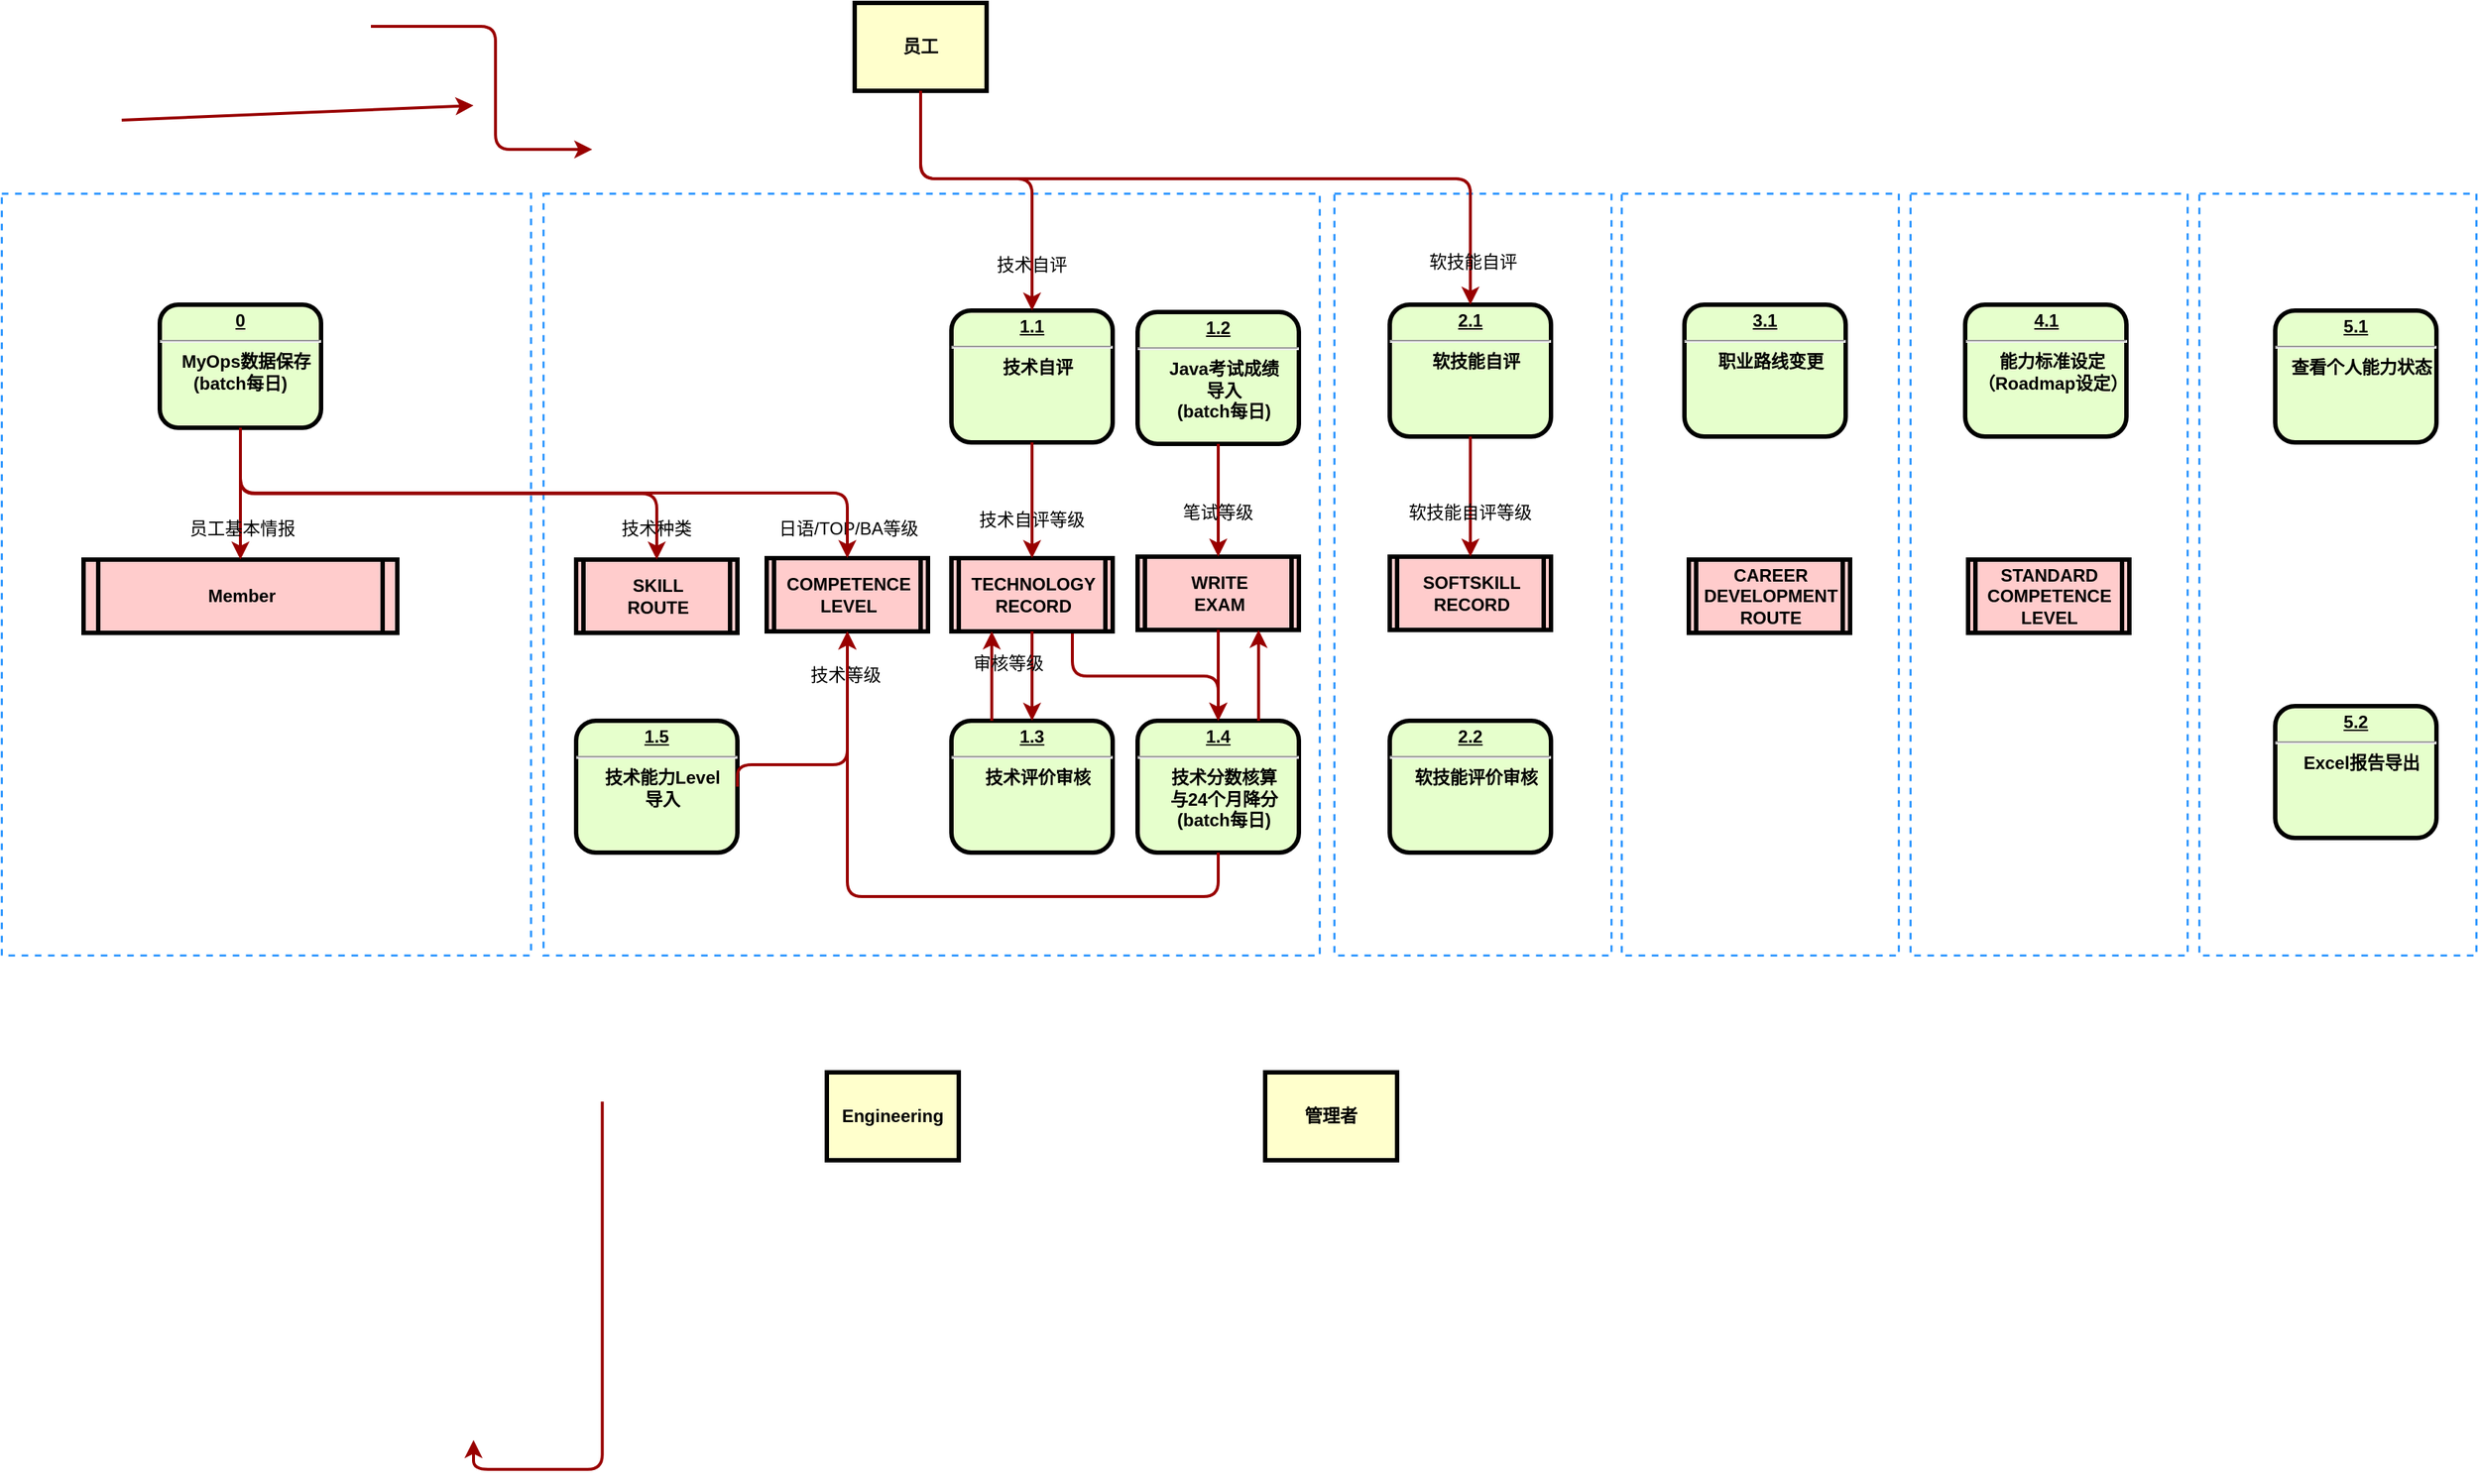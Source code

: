 <mxfile version="22.1.0" type="github">
  <diagram name="Page-1" id="c7558073-3199-34d8-9f00-42111426c3f3">
    <mxGraphModel dx="1379" dy="788" grid="1" gridSize="10" guides="1" tooltips="1" connect="1" arrows="1" fold="1" page="1" pageScale="1" pageWidth="826" pageHeight="1169" background="none" math="0" shadow="0">
      <root>
        <mxCell id="0" />
        <mxCell id="1" parent="0" />
        <mxCell id="YHrZRuPrI8IDq1-8M-Wd-82" value="" style="rounded=0;whiteSpace=wrap;html=1;fillColor=none;dashed=1;strokeColor=#3399FF;strokeWidth=1.5;align=left;" vertex="1" parent="1">
          <mxGeometry x="1627" y="160" width="189" height="520" as="geometry" />
        </mxCell>
        <mxCell id="YHrZRuPrI8IDq1-8M-Wd-80" value="" style="rounded=0;whiteSpace=wrap;html=1;fillColor=none;dashed=1;strokeColor=#3399FF;strokeWidth=1.5;align=left;" vertex="1" parent="1">
          <mxGeometry x="1430" y="160" width="189" height="520" as="geometry" />
        </mxCell>
        <mxCell id="YHrZRuPrI8IDq1-8M-Wd-78" value="" style="rounded=0;whiteSpace=wrap;html=1;fillColor=none;dashed=1;strokeColor=#3399FF;strokeWidth=1.5;align=left;" vertex="1" parent="1">
          <mxGeometry x="1233" y="160" width="189" height="520" as="geometry" />
        </mxCell>
        <mxCell id="YHrZRuPrI8IDq1-8M-Wd-73" value="" style="rounded=0;whiteSpace=wrap;html=1;fillColor=none;dashed=1;strokeColor=#3399FF;strokeWidth=1.5;align=left;" vertex="1" parent="1">
          <mxGeometry x="1037" y="160" width="189" height="520" as="geometry" />
        </mxCell>
        <mxCell id="YHrZRuPrI8IDq1-8M-Wd-74" value="" style="rounded=0;whiteSpace=wrap;html=1;fillColor=none;dashed=1;strokeColor=#3399FF;strokeWidth=1.5;align=left;" vertex="1" parent="1">
          <mxGeometry x="128" y="160" width="361" height="520" as="geometry" />
        </mxCell>
        <mxCell id="YHrZRuPrI8IDq1-8M-Wd-71" value="" style="rounded=0;whiteSpace=wrap;html=1;fillColor=none;dashed=1;strokeColor=#3399FF;strokeWidth=1.5;align=left;" vertex="1" parent="1">
          <mxGeometry x="497.5" y="160" width="529.5" height="520" as="geometry" />
        </mxCell>
        <mxCell id="2" value="&lt;p style=&quot;margin: 0px; margin-top: 4px; text-align: center; text-decoration: underline;&quot;&gt;&lt;strong&gt;0&lt;/strong&gt;&lt;/p&gt;&lt;hr&gt;&lt;p style=&quot;margin: 0px; margin-left: 8px;&quot;&gt;MyOps&lt;span style=&quot;background-color: initial;&quot;&gt;数据保存&lt;/span&gt;&lt;/p&gt;&lt;p style=&quot;margin: 0px; margin-left: 8px;&quot;&gt;&lt;/p&gt;(batch&lt;span style=&quot;background-color: initial;&quot;&gt;每日)&lt;/span&gt;" style="verticalAlign=middle;align=center;overflow=fill;fontSize=12;fontFamily=Helvetica;html=1;rounded=1;fontStyle=1;strokeWidth=3;fillColor=#E6FFCC" parent="1" vertex="1">
          <mxGeometry x="236" y="236" width="110" height="84" as="geometry" />
        </mxCell>
        <mxCell id="3" value="员工" style="whiteSpace=wrap;align=center;verticalAlign=middle;fontStyle=1;strokeWidth=3;fillColor=#FFFFCC" parent="1" vertex="1">
          <mxGeometry x="710" y="30" width="90" height="60" as="geometry" />
        </mxCell>
        <mxCell id="5" value="Member" style="shape=process;whiteSpace=wrap;align=center;verticalAlign=middle;size=0.048;fontStyle=1;strokeWidth=3;fillColor=#FFCCCC" parent="1" vertex="1">
          <mxGeometry x="184" y="410" width="214" height="50" as="geometry" />
        </mxCell>
        <mxCell id="6" value="&lt;p style=&quot;margin: 0px; margin-top: 4px; text-align: center; text-decoration: underline;&quot;&gt;1.2&lt;/p&gt;&lt;hr&gt;&lt;p style=&quot;margin: 0px; margin-left: 8px;&quot;&gt;Java考试成绩&lt;/p&gt;&lt;p style=&quot;margin: 0px; margin-left: 8px;&quot;&gt;导入&lt;br&gt;(batch每日)&lt;br&gt;&lt;/p&gt;" style="verticalAlign=middle;align=center;overflow=fill;fontSize=12;fontFamily=Helvetica;html=1;rounded=1;fontStyle=1;strokeWidth=3;fillColor=#E6FFCC" parent="1" vertex="1">
          <mxGeometry x="903" y="241" width="110" height="90" as="geometry" />
        </mxCell>
        <mxCell id="7" value="&lt;p style=&quot;margin: 0px; margin-top: 4px; text-align: center; text-decoration: underline;&quot;&gt;1.4&lt;/p&gt;&lt;hr&gt;&lt;p style=&quot;margin: 0px; margin-left: 8px;&quot;&gt;技术分数核算&lt;/p&gt;&lt;p style=&quot;margin: 0px; margin-left: 8px;&quot;&gt;与24个月降分&lt;br&gt;(batch每日)&lt;br&gt;&lt;/p&gt;" style="verticalAlign=middle;align=center;overflow=fill;fontSize=12;fontFamily=Helvetica;html=1;rounded=1;fontStyle=1;strokeWidth=3;fillColor=#E6FFCC" parent="1" vertex="1">
          <mxGeometry x="903" y="520" width="110" height="90" as="geometry" />
        </mxCell>
        <mxCell id="8" value="&lt;p style=&quot;margin: 0px; margin-top: 4px; text-align: center; text-decoration: underline;&quot;&gt;1.1&lt;/p&gt;&lt;hr&gt;&lt;p style=&quot;margin: 0px; margin-left: 8px;&quot;&gt;技术自评&lt;/p&gt;" style="verticalAlign=middle;align=center;overflow=fill;fontSize=12;fontFamily=Helvetica;html=1;rounded=1;fontStyle=1;strokeWidth=3;fillColor=#E6FFCC" parent="1" vertex="1">
          <mxGeometry x="776" y="240" width="110" height="90" as="geometry" />
        </mxCell>
        <mxCell id="12" value="管理者" style="whiteSpace=wrap;align=center;verticalAlign=middle;fontStyle=1;strokeWidth=3;fillColor=#FFFFCC" parent="1" vertex="1">
          <mxGeometry x="990" y="760" width="90" height="60" as="geometry" />
        </mxCell>
        <mxCell id="14" value="Engineering" style="whiteSpace=wrap;align=center;verticalAlign=middle;fontStyle=1;strokeWidth=3;fillColor=#FFFFCC" parent="1" vertex="1">
          <mxGeometry x="691" y="760.0" width="90" height="60" as="geometry" />
        </mxCell>
        <mxCell id="36" value="" style="edgeStyle=none;noEdgeStyle=1;strokeColor=#990000;strokeWidth=2" parent="1" edge="1">
          <mxGeometry width="100" height="100" relative="1" as="geometry">
            <mxPoint x="210" y="109.996" as="sourcePoint" />
            <mxPoint x="450" y="100" as="targetPoint" />
          </mxGeometry>
        </mxCell>
        <mxCell id="60" value="日语/TOP/BA等级" style="text;spacingTop=-5;align=center" parent="1" vertex="1">
          <mxGeometry x="691.0" y="380.0" width="30" height="20" as="geometry" />
        </mxCell>
        <mxCell id="65" value="" style="edgeStyle=elbowEdgeStyle;elbow=horizontal;strokeColor=#990000;strokeWidth=2;exitX=0.5;exitY=1;exitDx=0;exitDy=0;entryX=0.5;entryY=0;entryDx=0;entryDy=0;" parent="1" edge="1">
          <mxGeometry width="100" height="100" relative="1" as="geometry">
            <mxPoint x="380" y="46" as="sourcePoint" />
            <mxPoint x="531" y="130" as="targetPoint" />
            <Array as="points">
              <mxPoint x="465" y="90" />
            </Array>
          </mxGeometry>
        </mxCell>
        <mxCell id="66" value="" style="edgeStyle=elbowEdgeStyle;elbow=vertical;strokeColor=#990000;strokeWidth=2;exitX=0.5;exitY=1;exitDx=0;exitDy=0;entryX=0.5;entryY=0;entryDx=0;entryDy=0;" parent="1" edge="1" target="8" source="3">
          <mxGeometry width="100" height="100" relative="1" as="geometry">
            <mxPoint x="1027" y="150" as="sourcePoint" />
            <mxPoint x="960.5" y="30" as="targetPoint" />
            <Array as="points">
              <mxPoint x="830" y="150" />
            </Array>
          </mxGeometry>
        </mxCell>
        <mxCell id="t2B5cQSSnt68LuHzUedQ-99" value="COMPETENCE&#xa;LEVEL" style="shape=process;whiteSpace=wrap;align=center;verticalAlign=middle;size=0.048;fontStyle=1;strokeWidth=3;fillColor=#FFCCCC" parent="1" vertex="1">
          <mxGeometry x="650" y="409" width="110" height="50" as="geometry" />
        </mxCell>
        <mxCell id="t2B5cQSSnt68LuHzUedQ-104" value="" style="edgeStyle=elbowEdgeStyle;elbow=vertical;entryX=0.5;entryY=0;strokeColor=#990000;strokeWidth=2;exitX=0.5;exitY=1;exitDx=0;exitDy=0;entryDx=0;entryDy=0;" parent="1" source="2" target="5" edge="1">
          <mxGeometry width="100" height="100" relative="1" as="geometry">
            <mxPoint x="147" y="572" as="sourcePoint" />
            <mxPoint x="246" y="451" as="targetPoint" />
          </mxGeometry>
        </mxCell>
        <mxCell id="t2B5cQSSnt68LuHzUedQ-105" value="" style="edgeStyle=elbowEdgeStyle;elbow=vertical;entryX=0.5;entryY=0;strokeColor=#990000;strokeWidth=2;exitX=0.5;exitY=1;exitDx=0;exitDy=0;entryDx=0;entryDy=0;" parent="1" source="2" target="t2B5cQSSnt68LuHzUedQ-99" edge="1">
          <mxGeometry width="100" height="100" relative="1" as="geometry">
            <mxPoint x="406" y="311" as="sourcePoint" />
            <mxPoint x="321" y="402" as="targetPoint" />
          </mxGeometry>
        </mxCell>
        <mxCell id="t2B5cQSSnt68LuHzUedQ-107" value="员工基本情报" style="text;spacingTop=-5;align=center" parent="1" vertex="1">
          <mxGeometry x="280" y="380" width="25" height="20" as="geometry" />
        </mxCell>
        <mxCell id="t2B5cQSSnt68LuHzUedQ-108" value="SKILL&#xa;ROUTE" style="shape=process;whiteSpace=wrap;align=center;verticalAlign=middle;size=0.048;fontStyle=1;strokeWidth=3;fillColor=#FFCCCC" parent="1" vertex="1">
          <mxGeometry x="520" y="410" width="110" height="50" as="geometry" />
        </mxCell>
        <mxCell id="t2B5cQSSnt68LuHzUedQ-111" value="" style="edgeStyle=elbowEdgeStyle;elbow=vertical;entryX=0.5;entryY=0;strokeColor=#990000;strokeWidth=2;entryDx=0;entryDy=0;exitX=0.5;exitY=1;exitDx=0;exitDy=0;" parent="1" source="2" target="t2B5cQSSnt68LuHzUedQ-108" edge="1">
          <mxGeometry width="100" height="100" relative="1" as="geometry">
            <mxPoint x="306" y="301" as="sourcePoint" />
            <mxPoint x="458" y="361.0" as="targetPoint" />
          </mxGeometry>
        </mxCell>
        <mxCell id="t2B5cQSSnt68LuHzUedQ-110" value="技术种类" style="text;spacingTop=-5;align=center" parent="1" vertex="1">
          <mxGeometry x="560.0" y="380.0" width="30" height="20" as="geometry" />
        </mxCell>
        <mxCell id="t2B5cQSSnt68LuHzUedQ-113" style="edgeStyle=orthogonalEdgeStyle;rounded=0;orthogonalLoop=1;jettySize=auto;html=1;exitX=0.5;exitY=1;exitDx=0;exitDy=0;" parent="1" source="6" target="6" edge="1">
          <mxGeometry relative="1" as="geometry" />
        </mxCell>
        <mxCell id="t2B5cQSSnt68LuHzUedQ-116" value="&lt;p style=&quot;margin: 0px; margin-top: 4px; text-align: center; text-decoration: underline;&quot;&gt;1.3&lt;/p&gt;&lt;hr&gt;&lt;p style=&quot;margin: 0px; margin-left: 8px;&quot;&gt;技术评价审核&lt;/p&gt;" style="verticalAlign=middle;align=center;overflow=fill;fontSize=12;fontFamily=Helvetica;html=1;rounded=1;fontStyle=1;strokeWidth=3;fillColor=#E6FFCC" parent="1" vertex="1">
          <mxGeometry x="776" y="520" width="110" height="90" as="geometry" />
        </mxCell>
        <mxCell id="t2B5cQSSnt68LuHzUedQ-120" value="&lt;p style=&quot;margin: 0px; margin-top: 4px; text-align: center; text-decoration: underline;&quot;&gt;&lt;strong&gt;5.2&lt;/strong&gt;&lt;/p&gt;&lt;hr&gt;&lt;p style=&quot;margin: 0px; margin-left: 8px;&quot;&gt;Excel报告导出&lt;/p&gt;" style="verticalAlign=middle;align=center;overflow=fill;fontSize=12;fontFamily=Helvetica;html=1;rounded=1;fontStyle=1;strokeWidth=3;fillColor=#E6FFCC" parent="1" vertex="1">
          <mxGeometry x="1679" y="510" width="110" height="90" as="geometry" />
        </mxCell>
        <mxCell id="YHrZRuPrI8IDq1-8M-Wd-66" value="&lt;p style=&quot;margin: 0px; margin-top: 4px; text-align: center; text-decoration: underline;&quot;&gt;&lt;strong&gt;2.2&lt;/strong&gt;&lt;/p&gt;&lt;hr&gt;&lt;p style=&quot;margin: 0px; margin-left: 8px;&quot;&gt;软技能评价审核&lt;/p&gt;" style="verticalAlign=middle;align=center;overflow=fill;fontSize=12;fontFamily=Helvetica;html=1;rounded=1;fontStyle=1;strokeWidth=3;fillColor=#E6FFCC" vertex="1" parent="1">
          <mxGeometry x="1075" y="520" width="110" height="90" as="geometry" />
        </mxCell>
        <mxCell id="YHrZRuPrI8IDq1-8M-Wd-69" value="&lt;p style=&quot;margin: 0px; margin-top: 4px; text-align: center; text-decoration: underline;&quot;&gt;&lt;strong&gt;2.1&lt;/strong&gt;&lt;/p&gt;&lt;hr&gt;&lt;p style=&quot;margin: 0px; margin-left: 8px;&quot;&gt;软技能自评&lt;/p&gt;" style="verticalAlign=middle;align=center;overflow=fill;fontSize=12;fontFamily=Helvetica;html=1;rounded=1;fontStyle=1;strokeWidth=3;fillColor=#E6FFCC" vertex="1" parent="1">
          <mxGeometry x="1075" y="236" width="110" height="90" as="geometry" />
        </mxCell>
        <mxCell id="YHrZRuPrI8IDq1-8M-Wd-70" value="&lt;p style=&quot;margin: 0px; margin-top: 4px; text-align: center; text-decoration: underline;&quot;&gt;1.5&lt;/p&gt;&lt;hr&gt;&lt;p style=&quot;margin: 0px; margin-left: 8px;&quot;&gt;技术能力Level&lt;/p&gt;&lt;p style=&quot;margin: 0px; margin-left: 8px;&quot;&gt;导入&lt;/p&gt;" style="verticalAlign=middle;align=center;overflow=fill;fontSize=12;fontFamily=Helvetica;html=1;rounded=1;fontStyle=1;strokeWidth=3;fillColor=#E6FFCC" vertex="1" parent="1">
          <mxGeometry x="520" y="520" width="110" height="90" as="geometry" />
        </mxCell>
        <mxCell id="YHrZRuPrI8IDq1-8M-Wd-77" value="&lt;p style=&quot;margin: 0px; margin-top: 4px; text-align: center; text-decoration: underline;&quot;&gt;&lt;strong&gt;3.1&lt;/strong&gt;&lt;/p&gt;&lt;hr&gt;&lt;p style=&quot;margin: 0px; margin-left: 8px;&quot;&gt;职业路线变更&lt;/p&gt;" style="verticalAlign=middle;align=center;overflow=fill;fontSize=12;fontFamily=Helvetica;html=1;rounded=1;fontStyle=1;strokeWidth=3;fillColor=#E6FFCC" vertex="1" parent="1">
          <mxGeometry x="1276" y="236" width="110" height="90" as="geometry" />
        </mxCell>
        <mxCell id="YHrZRuPrI8IDq1-8M-Wd-79" value="&lt;p style=&quot;margin: 0px; margin-top: 4px; text-align: center; text-decoration: underline;&quot;&gt;&lt;strong&gt;4.1&lt;/strong&gt;&lt;/p&gt;&lt;hr&gt;&lt;p style=&quot;margin: 0px; margin-left: 8px;&quot;&gt;能力标准设定&lt;/p&gt;&lt;p style=&quot;margin: 0px; margin-left: 8px;&quot;&gt;（Roadmap设定）&lt;/p&gt;" style="verticalAlign=middle;align=center;overflow=fill;fontSize=12;fontFamily=Helvetica;html=1;rounded=1;fontStyle=1;strokeWidth=3;fillColor=#E6FFCC" vertex="1" parent="1">
          <mxGeometry x="1467.5" y="236" width="110" height="90" as="geometry" />
        </mxCell>
        <mxCell id="YHrZRuPrI8IDq1-8M-Wd-81" value="&lt;p style=&quot;margin: 0px; margin-top: 4px; text-align: center; text-decoration: underline;&quot;&gt;&lt;strong&gt;5.1&lt;/strong&gt;&lt;/p&gt;&lt;hr&gt;&lt;p style=&quot;margin: 0px; margin-left: 8px;&quot;&gt;查看个人能力状态&lt;/p&gt;" style="verticalAlign=middle;align=center;overflow=fill;fontSize=12;fontFamily=Helvetica;html=1;rounded=1;fontStyle=1;strokeWidth=3;fillColor=#E6FFCC" vertex="1" parent="1">
          <mxGeometry x="1679" y="240" width="110" height="90" as="geometry" />
        </mxCell>
        <mxCell id="YHrZRuPrI8IDq1-8M-Wd-83" value="WRITE&#xa;EXAM" style="shape=process;whiteSpace=wrap;align=center;verticalAlign=middle;size=0.048;fontStyle=1;strokeWidth=3;fillColor=#FFCCCC" vertex="1" parent="1">
          <mxGeometry x="903" y="408" width="110" height="50" as="geometry" />
        </mxCell>
        <mxCell id="YHrZRuPrI8IDq1-8M-Wd-84" value="CAREER&#xa;DEVELOPMENT&#xa;ROUTE" style="shape=process;whiteSpace=wrap;align=center;verticalAlign=middle;size=0.048;fontStyle=1;strokeWidth=3;fillColor=#FFCCCC" vertex="1" parent="1">
          <mxGeometry x="1279" y="410" width="110" height="50" as="geometry" />
        </mxCell>
        <mxCell id="YHrZRuPrI8IDq1-8M-Wd-85" value="STANDARD&#xa;COMPETENCE&#xa;LEVEL" style="shape=process;whiteSpace=wrap;align=center;verticalAlign=middle;size=0.048;fontStyle=1;strokeWidth=3;fillColor=#FFCCCC" vertex="1" parent="1">
          <mxGeometry x="1469.5" y="410" width="110" height="50" as="geometry" />
        </mxCell>
        <mxCell id="YHrZRuPrI8IDq1-8M-Wd-86" value="" style="edgeStyle=elbowEdgeStyle;elbow=vertical;entryX=0.5;entryY=0;strokeColor=#990000;strokeWidth=2;exitX=0.5;exitY=1;exitDx=0;exitDy=0;entryDx=0;entryDy=0;" edge="1" parent="1" source="6" target="YHrZRuPrI8IDq1-8M-Wd-83">
          <mxGeometry width="100" height="100" relative="1" as="geometry">
            <mxPoint x="535" y="389" as="sourcePoint" />
            <mxPoint x="1119" y="479" as="targetPoint" />
            <Array as="points">
              <mxPoint x="972" y="369" />
            </Array>
          </mxGeometry>
        </mxCell>
        <mxCell id="YHrZRuPrI8IDq1-8M-Wd-90" value="" style="edgeStyle=elbowEdgeStyle;elbow=vertical;strokeColor=#990000;strokeWidth=2;exitX=0.75;exitY=1;exitDx=0;exitDy=0;" edge="1" parent="1" source="YHrZRuPrI8IDq1-8M-Wd-92" target="7">
          <mxGeometry width="100" height="100" relative="1" as="geometry">
            <mxPoint x="505.5" y="720" as="sourcePoint" />
            <mxPoint x="781" y="740" as="targetPoint" />
          </mxGeometry>
        </mxCell>
        <mxCell id="YHrZRuPrI8IDq1-8M-Wd-92" value="TECHNOLOGY&#xa;RECORD" style="shape=process;whiteSpace=wrap;align=center;verticalAlign=middle;size=0.048;fontStyle=1;strokeWidth=3;fillColor=#FFCCCC" vertex="1" parent="1">
          <mxGeometry x="776" y="409" width="110" height="50" as="geometry" />
        </mxCell>
        <mxCell id="YHrZRuPrI8IDq1-8M-Wd-93" value="" style="edgeStyle=elbowEdgeStyle;elbow=vertical;entryX=0.5;entryY=0;strokeColor=#990000;strokeWidth=2;entryDx=0;entryDy=0;exitX=0.5;exitY=1;exitDx=0;exitDy=0;" edge="1" parent="1" source="8" target="YHrZRuPrI8IDq1-8M-Wd-92">
          <mxGeometry width="100" height="100" relative="1" as="geometry">
            <mxPoint x="736" y="317" as="sourcePoint" />
            <mxPoint x="997" y="400" as="targetPoint" />
            <Array as="points">
              <mxPoint x="811" y="341" />
            </Array>
          </mxGeometry>
        </mxCell>
        <mxCell id="YHrZRuPrI8IDq1-8M-Wd-97" value="" style="edgeStyle=elbowEdgeStyle;elbow=vertical;strokeColor=#990000;strokeWidth=2;exitX=0.5;exitY=1;exitDx=0;exitDy=0;entryX=0.471;entryY=1;entryDx=0;entryDy=0;entryPerimeter=0;" edge="1" parent="1">
          <mxGeometry width="100" height="100" relative="1" as="geometry">
            <mxPoint x="537.84" y="780" as="sourcePoint" />
            <mxPoint x="449.999" y="1011" as="targetPoint" />
            <Array as="points">
              <mxPoint x="356.84" y="1031" />
              <mxPoint x="506.84" y="992" />
            </Array>
          </mxGeometry>
        </mxCell>
        <mxCell id="YHrZRuPrI8IDq1-8M-Wd-98" value="" style="edgeStyle=none;noEdgeStyle=1;strokeColor=#990000;strokeWidth=2;exitX=0.75;exitY=1;exitDx=0;exitDy=0;entryX=0.75;entryY=0;entryDx=0;entryDy=0;" edge="1" parent="1">
          <mxGeometry width="100" height="100" relative="1" as="geometry">
            <mxPoint x="831" y="459" as="sourcePoint" />
            <mxPoint x="831" y="520" as="targetPoint" />
          </mxGeometry>
        </mxCell>
        <mxCell id="YHrZRuPrI8IDq1-8M-Wd-101" value="" style="edgeStyle=none;noEdgeStyle=1;strokeColor=#990000;strokeWidth=2;exitX=0.25;exitY=0;exitDx=0;exitDy=0;entryX=0.25;entryY=1;entryDx=0;entryDy=0;" edge="1" parent="1" source="t2B5cQSSnt68LuHzUedQ-116" target="YHrZRuPrI8IDq1-8M-Wd-92">
          <mxGeometry width="100" height="100" relative="1" as="geometry">
            <mxPoint x="720" y="490" as="sourcePoint" />
            <mxPoint x="720" y="551" as="targetPoint" />
          </mxGeometry>
        </mxCell>
        <mxCell id="YHrZRuPrI8IDq1-8M-Wd-106" value="" style="edgeStyle=elbowEdgeStyle;elbow=vertical;strokeColor=#990000;strokeWidth=2;exitX=0.5;exitY=1;exitDx=0;exitDy=0;" edge="1" parent="1" source="YHrZRuPrI8IDq1-8M-Wd-83" target="7">
          <mxGeometry width="100" height="100" relative="1" as="geometry">
            <mxPoint x="986" y="760" as="sourcePoint" />
            <mxPoint x="860" y="821" as="targetPoint" />
          </mxGeometry>
        </mxCell>
        <mxCell id="YHrZRuPrI8IDq1-8M-Wd-107" value="" style="edgeStyle=elbowEdgeStyle;elbow=horizontal;strokeColor=#990000;strokeWidth=2;exitX=0.5;exitY=1;exitDx=0;exitDy=0;entryX=0.5;entryY=1;entryDx=0;entryDy=0;" edge="1" parent="1" source="7" target="t2B5cQSSnt68LuHzUedQ-99">
          <mxGeometry width="100" height="100" relative="1" as="geometry">
            <mxPoint x="752" y="640" as="sourcePoint" />
            <mxPoint x="903" y="724" as="targetPoint" />
            <Array as="points">
              <mxPoint x="840" y="640" />
            </Array>
          </mxGeometry>
        </mxCell>
        <mxCell id="YHrZRuPrI8IDq1-8M-Wd-108" value="技术等级" style="text;spacingTop=-5;align=center" vertex="1" parent="1">
          <mxGeometry x="689.0" y="480.0" width="30" height="20" as="geometry" />
        </mxCell>
        <mxCell id="YHrZRuPrI8IDq1-8M-Wd-110" value="" style="edgeStyle=elbowEdgeStyle;elbow=vertical;strokeColor=#990000;strokeWidth=2;exitX=1;exitY=0.5;exitDx=0;exitDy=0;entryX=0.5;entryY=1;entryDx=0;entryDy=0;" edge="1" parent="1" source="YHrZRuPrI8IDq1-8M-Wd-70" target="t2B5cQSSnt68LuHzUedQ-99">
          <mxGeometry width="100" height="100" relative="1" as="geometry">
            <mxPoint x="716.5" y="680" as="sourcePoint" />
            <mxPoint x="650" y="560" as="targetPoint" />
            <Array as="points">
              <mxPoint x="705" y="550" />
            </Array>
          </mxGeometry>
        </mxCell>
        <mxCell id="YHrZRuPrI8IDq1-8M-Wd-112" value="技术自评等级" style="text;spacingTop=-5;align=center" vertex="1" parent="1">
          <mxGeometry x="816.0" y="374.0" width="30" height="20" as="geometry" />
        </mxCell>
        <mxCell id="YHrZRuPrI8IDq1-8M-Wd-113" value="笔试等级" style="text;spacingTop=-5;align=center" vertex="1" parent="1">
          <mxGeometry x="943.0" y="369.0" width="30" height="20" as="geometry" />
        </mxCell>
        <mxCell id="YHrZRuPrI8IDq1-8M-Wd-115" value="" style="edgeStyle=none;noEdgeStyle=1;strokeColor=#990000;strokeWidth=2;exitX=0.75;exitY=0;exitDx=0;exitDy=0;entryX=0.75;entryY=1;entryDx=0;entryDy=0;" edge="1" parent="1" source="7" target="YHrZRuPrI8IDq1-8M-Wd-83">
          <mxGeometry width="100" height="100" relative="1" as="geometry">
            <mxPoint x="930" y="489.996" as="sourcePoint" />
            <mxPoint x="1170" y="480" as="targetPoint" />
          </mxGeometry>
        </mxCell>
        <mxCell id="YHrZRuPrI8IDq1-8M-Wd-116" value="审核等级" style="text;spacingTop=-5;align=center" vertex="1" parent="1">
          <mxGeometry x="800.0" y="472.0" width="30" height="20" as="geometry" />
        </mxCell>
        <mxCell id="YHrZRuPrI8IDq1-8M-Wd-118" value="技术自评" style="text;spacingTop=-5;align=center" vertex="1" parent="1">
          <mxGeometry x="816.0" y="200.0" width="30" height="20" as="geometry" />
        </mxCell>
        <mxCell id="YHrZRuPrI8IDq1-8M-Wd-120" value="SOFTSKILL&#xa;RECORD" style="shape=process;whiteSpace=wrap;align=center;verticalAlign=middle;size=0.048;fontStyle=1;strokeWidth=3;fillColor=#FFCCCC" vertex="1" parent="1">
          <mxGeometry x="1075" y="408" width="110" height="50" as="geometry" />
        </mxCell>
        <mxCell id="YHrZRuPrI8IDq1-8M-Wd-123" value="" style="edgeStyle=none;noEdgeStyle=1;strokeColor=#990000;strokeWidth=2;exitX=0.5;exitY=1;exitDx=0;exitDy=0;" edge="1" parent="1" source="YHrZRuPrI8IDq1-8M-Wd-69" target="YHrZRuPrI8IDq1-8M-Wd-120">
          <mxGeometry width="100" height="100" relative="1" as="geometry">
            <mxPoint x="1110" y="749.996" as="sourcePoint" />
            <mxPoint x="1350" y="740" as="targetPoint" />
          </mxGeometry>
        </mxCell>
        <mxCell id="YHrZRuPrI8IDq1-8M-Wd-124" value="软技能自评等级" style="text;spacingTop=-5;align=center" vertex="1" parent="1">
          <mxGeometry x="1115" y="369.0" width="30" height="20" as="geometry" />
        </mxCell>
        <mxCell id="YHrZRuPrI8IDq1-8M-Wd-126" value="" style="edgeStyle=elbowEdgeStyle;elbow=vertical;strokeColor=#990000;strokeWidth=2;exitX=0.5;exitY=1;exitDx=0;exitDy=0;" edge="1" parent="1" source="3" target="YHrZRuPrI8IDq1-8M-Wd-69">
          <mxGeometry width="100" height="100" relative="1" as="geometry">
            <mxPoint x="990" y="30" as="sourcePoint" />
            <mxPoint x="1066" y="180" as="targetPoint" />
            <Array as="points">
              <mxPoint x="1050" y="150" />
            </Array>
          </mxGeometry>
        </mxCell>
        <mxCell id="YHrZRuPrI8IDq1-8M-Wd-130" value="软技能自评" style="text;spacingTop=-5;align=center" vertex="1" parent="1">
          <mxGeometry x="1117" y="198.0" width="30" height="20" as="geometry" />
        </mxCell>
      </root>
    </mxGraphModel>
  </diagram>
</mxfile>
